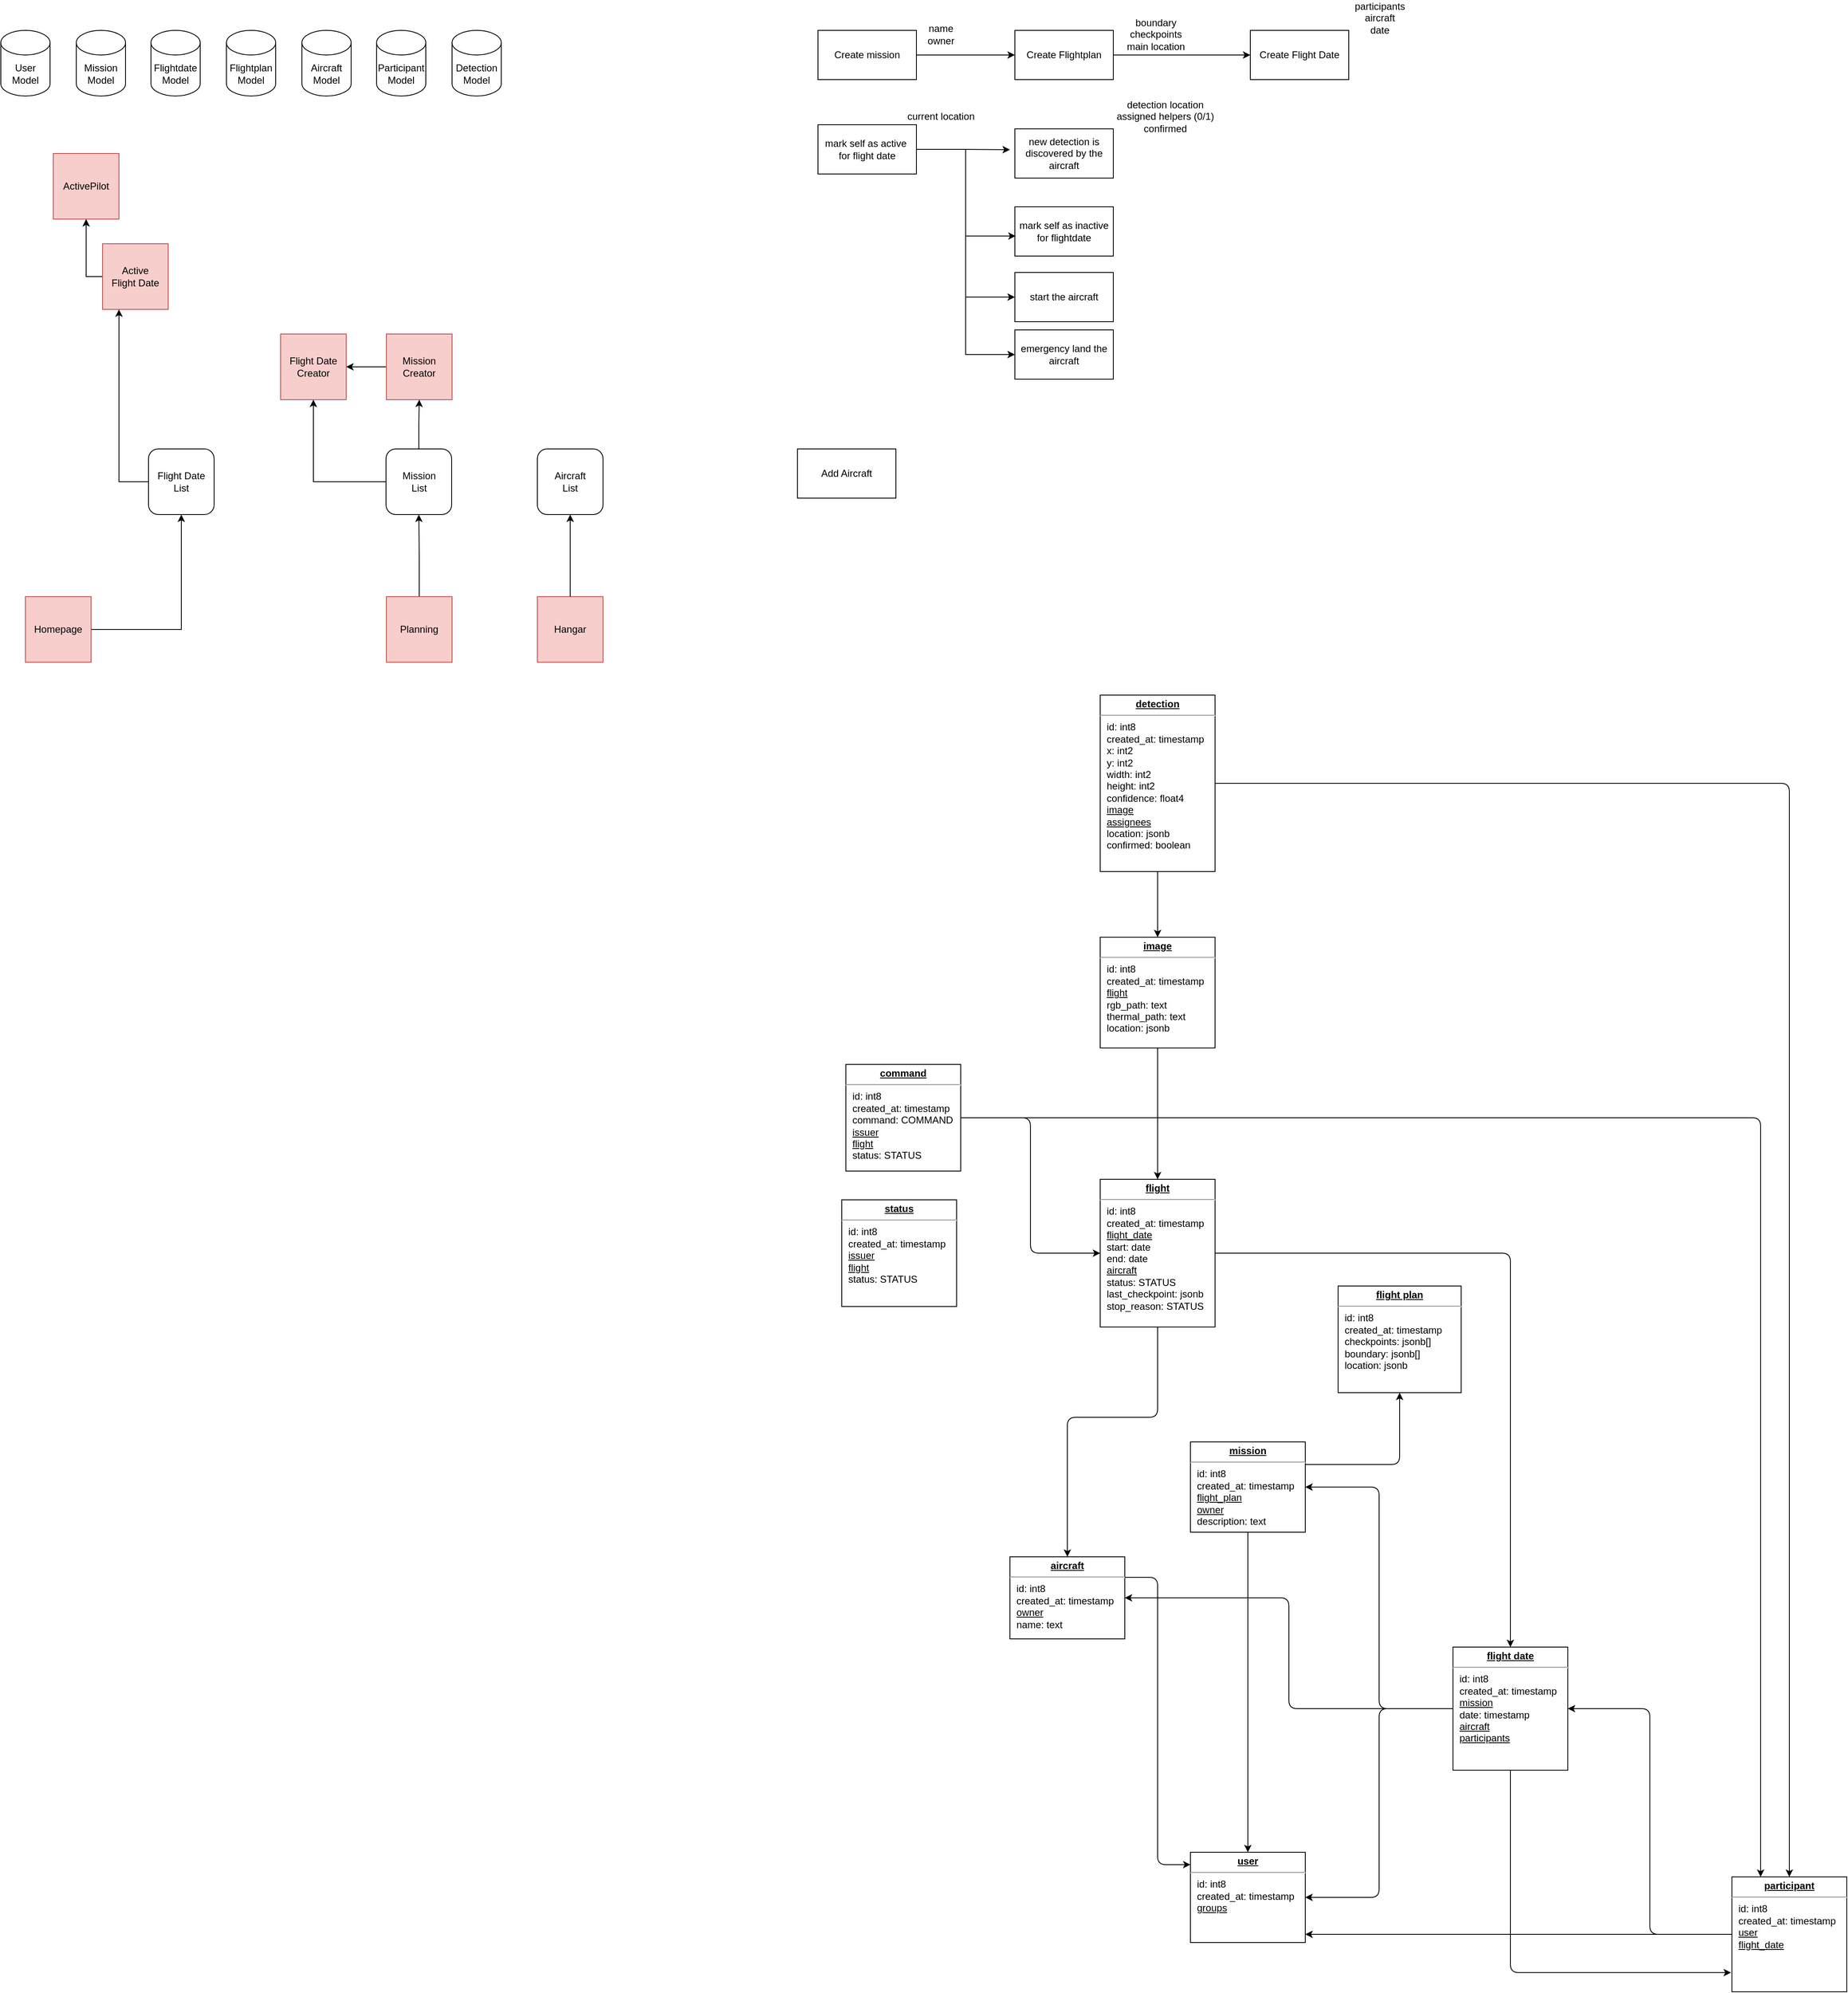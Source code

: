 <mxfile version="22.1.8" type="github">
  <diagram name="Page-1" id="rYbIxNVRNvEQ2pxCFXKR">
    <mxGraphModel dx="3354" dy="1294" grid="1" gridSize="10" guides="1" tooltips="1" connect="1" arrows="1" fold="1" page="1" pageScale="1" pageWidth="850" pageHeight="1100" math="0" shadow="0">
      <root>
        <mxCell id="0" />
        <mxCell id="1" parent="0" />
        <mxCell id="Jt7Qyd84nSc_dPe-WE5D-1" value="&lt;div&gt;User&lt;/div&gt;&lt;div&gt;Model&lt;/div&gt;" style="shape=cylinder3;whiteSpace=wrap;html=1;boundedLbl=1;backgroundOutline=1;size=15;" vertex="1" parent="1">
          <mxGeometry x="110" y="250" width="60" height="80" as="geometry" />
        </mxCell>
        <mxCell id="Jt7Qyd84nSc_dPe-WE5D-2" value="&lt;div&gt;Mission&lt;/div&gt;&lt;div&gt;Model&lt;br&gt;&lt;/div&gt;" style="shape=cylinder3;whiteSpace=wrap;html=1;boundedLbl=1;backgroundOutline=1;size=15;" vertex="1" parent="1">
          <mxGeometry x="202" y="250" width="60" height="80" as="geometry" />
        </mxCell>
        <mxCell id="Jt7Qyd84nSc_dPe-WE5D-3" value="&lt;div&gt;Flightdate&lt;/div&gt;&lt;div&gt;Model&lt;/div&gt;" style="shape=cylinder3;whiteSpace=wrap;html=1;boundedLbl=1;backgroundOutline=1;size=15;" vertex="1" parent="1">
          <mxGeometry x="293" y="250" width="60" height="80" as="geometry" />
        </mxCell>
        <mxCell id="Jt7Qyd84nSc_dPe-WE5D-8" value="&lt;div&gt;Flightplan&lt;/div&gt;&lt;div&gt;Model&lt;br&gt;&lt;/div&gt;" style="shape=cylinder3;whiteSpace=wrap;html=1;boundedLbl=1;backgroundOutline=1;size=15;" vertex="1" parent="1">
          <mxGeometry x="385" y="250" width="60" height="80" as="geometry" />
        </mxCell>
        <mxCell id="Jt7Qyd84nSc_dPe-WE5D-9" value="&lt;div&gt;Aircraft&lt;/div&gt;&lt;div&gt;Model&lt;br&gt;&lt;/div&gt;" style="shape=cylinder3;whiteSpace=wrap;html=1;boundedLbl=1;backgroundOutline=1;size=15;" vertex="1" parent="1">
          <mxGeometry x="477" y="250" width="60" height="80" as="geometry" />
        </mxCell>
        <mxCell id="Jt7Qyd84nSc_dPe-WE5D-10" value="&lt;div&gt;Participant&lt;/div&gt;&lt;div&gt;Model&lt;br&gt;&lt;/div&gt;" style="shape=cylinder3;whiteSpace=wrap;html=1;boundedLbl=1;backgroundOutline=1;size=15;" vertex="1" parent="1">
          <mxGeometry x="568" y="250" width="60" height="80" as="geometry" />
        </mxCell>
        <mxCell id="Jt7Qyd84nSc_dPe-WE5D-11" value="&lt;div&gt;Detection&lt;/div&gt;&lt;div&gt;Model&lt;br&gt;&lt;/div&gt;" style="shape=cylinder3;whiteSpace=wrap;html=1;boundedLbl=1;backgroundOutline=1;size=15;" vertex="1" parent="1">
          <mxGeometry x="660" y="250" width="60" height="80" as="geometry" />
        </mxCell>
        <mxCell id="Jt7Qyd84nSc_dPe-WE5D-14" style="edgeStyle=orthogonalEdgeStyle;rounded=0;orthogonalLoop=1;jettySize=auto;html=1;entryX=0.5;entryY=1;entryDx=0;entryDy=0;" edge="1" parent="1" source="Jt7Qyd84nSc_dPe-WE5D-15" target="Jt7Qyd84nSc_dPe-WE5D-30">
          <mxGeometry relative="1" as="geometry" />
        </mxCell>
        <mxCell id="Jt7Qyd84nSc_dPe-WE5D-15" value="&lt;div&gt;Homepage&lt;/div&gt;" style="whiteSpace=wrap;html=1;aspect=fixed;fillColor=#f8cecc;strokeColor=#b85450;" vertex="1" parent="1">
          <mxGeometry x="140" y="940" width="80" height="80" as="geometry" />
        </mxCell>
        <mxCell id="Jt7Qyd84nSc_dPe-WE5D-17" value="&lt;div&gt;Hangar&lt;/div&gt;" style="whiteSpace=wrap;html=1;aspect=fixed;fillColor=#f8cecc;strokeColor=#b85450;" vertex="1" parent="1">
          <mxGeometry x="764" y="940" width="80" height="80" as="geometry" />
        </mxCell>
        <mxCell id="Jt7Qyd84nSc_dPe-WE5D-25" style="edgeStyle=orthogonalEdgeStyle;rounded=0;orthogonalLoop=1;jettySize=auto;html=1;exitX=0.5;exitY=0;exitDx=0;exitDy=0;entryX=0.5;entryY=1;entryDx=0;entryDy=0;" edge="1" parent="1" source="Jt7Qyd84nSc_dPe-WE5D-27" target="Jt7Qyd84nSc_dPe-WE5D-40">
          <mxGeometry relative="1" as="geometry" />
        </mxCell>
        <mxCell id="Jt7Qyd84nSc_dPe-WE5D-26" style="edgeStyle=orthogonalEdgeStyle;rounded=0;orthogonalLoop=1;jettySize=auto;html=1;exitX=0;exitY=0.5;exitDx=0;exitDy=0;entryX=0.5;entryY=1;entryDx=0;entryDy=0;" edge="1" parent="1" source="Jt7Qyd84nSc_dPe-WE5D-27" target="Jt7Qyd84nSc_dPe-WE5D-41">
          <mxGeometry relative="1" as="geometry" />
        </mxCell>
        <mxCell id="Jt7Qyd84nSc_dPe-WE5D-27" value="&lt;div&gt;Mission&lt;/div&gt;&lt;div&gt;List&lt;br&gt;&lt;/div&gt;" style="whiteSpace=wrap;html=1;aspect=fixed;rounded=1;" vertex="1" parent="1">
          <mxGeometry x="579.5" y="760" width="80" height="80" as="geometry" />
        </mxCell>
        <mxCell id="Jt7Qyd84nSc_dPe-WE5D-29" style="edgeStyle=orthogonalEdgeStyle;rounded=0;orthogonalLoop=1;jettySize=auto;html=1;exitX=0;exitY=0.5;exitDx=0;exitDy=0;entryX=0.25;entryY=1;entryDx=0;entryDy=0;" edge="1" parent="1" source="Jt7Qyd84nSc_dPe-WE5D-30" target="Jt7Qyd84nSc_dPe-WE5D-52">
          <mxGeometry relative="1" as="geometry" />
        </mxCell>
        <mxCell id="Jt7Qyd84nSc_dPe-WE5D-30" value="&lt;div&gt;Flight Date&lt;/div&gt;&lt;div&gt;List&lt;br&gt;&lt;/div&gt;" style="whiteSpace=wrap;html=1;aspect=fixed;rounded=1;" vertex="1" parent="1">
          <mxGeometry x="290" y="760" width="80" height="80" as="geometry" />
        </mxCell>
        <mxCell id="Jt7Qyd84nSc_dPe-WE5D-37" style="edgeStyle=orthogonalEdgeStyle;rounded=0;orthogonalLoop=1;jettySize=auto;html=1;exitX=0.5;exitY=0;exitDx=0;exitDy=0;entryX=0.5;entryY=1;entryDx=0;entryDy=0;" edge="1" parent="1" source="Jt7Qyd84nSc_dPe-WE5D-38" target="Jt7Qyd84nSc_dPe-WE5D-27">
          <mxGeometry relative="1" as="geometry" />
        </mxCell>
        <mxCell id="Jt7Qyd84nSc_dPe-WE5D-38" value="&lt;div&gt;Planning&lt;/div&gt;" style="whiteSpace=wrap;html=1;aspect=fixed;fillColor=#f8cecc;strokeColor=#b85450;" vertex="1" parent="1">
          <mxGeometry x="580" y="940" width="80" height="80" as="geometry" />
        </mxCell>
        <mxCell id="Jt7Qyd84nSc_dPe-WE5D-39" style="edgeStyle=orthogonalEdgeStyle;rounded=0;orthogonalLoop=1;jettySize=auto;html=1;exitX=0;exitY=0.5;exitDx=0;exitDy=0;entryX=1;entryY=0.5;entryDx=0;entryDy=0;" edge="1" parent="1" source="Jt7Qyd84nSc_dPe-WE5D-40" target="Jt7Qyd84nSc_dPe-WE5D-41">
          <mxGeometry relative="1" as="geometry" />
        </mxCell>
        <mxCell id="Jt7Qyd84nSc_dPe-WE5D-40" value="&lt;div&gt;Mission&lt;/div&gt;&lt;div&gt;Creator&lt;br&gt;&lt;/div&gt;" style="whiteSpace=wrap;html=1;aspect=fixed;fillColor=#f8cecc;strokeColor=#b85450;" vertex="1" parent="1">
          <mxGeometry x="580" y="620" width="80" height="80" as="geometry" />
        </mxCell>
        <mxCell id="Jt7Qyd84nSc_dPe-WE5D-41" value="&lt;div&gt;Flight Date&lt;br&gt;&lt;/div&gt;&lt;div&gt;Creator&lt;br&gt;&lt;/div&gt;" style="whiteSpace=wrap;html=1;aspect=fixed;fillColor=#f8cecc;strokeColor=#b85450;" vertex="1" parent="1">
          <mxGeometry x="451" y="620" width="80" height="80" as="geometry" />
        </mxCell>
        <mxCell id="Jt7Qyd84nSc_dPe-WE5D-46" value="ActivePilot" style="whiteSpace=wrap;html=1;aspect=fixed;fillColor=#f8cecc;strokeColor=#b85450;" vertex="1" parent="1">
          <mxGeometry x="174" y="400" width="80" height="80" as="geometry" />
        </mxCell>
        <mxCell id="Jt7Qyd84nSc_dPe-WE5D-51" style="edgeStyle=orthogonalEdgeStyle;rounded=0;orthogonalLoop=1;jettySize=auto;html=1;exitX=0;exitY=0.5;exitDx=0;exitDy=0;entryX=0.5;entryY=1;entryDx=0;entryDy=0;" edge="1" parent="1" source="Jt7Qyd84nSc_dPe-WE5D-52" target="Jt7Qyd84nSc_dPe-WE5D-46">
          <mxGeometry relative="1" as="geometry" />
        </mxCell>
        <mxCell id="Jt7Qyd84nSc_dPe-WE5D-52" value="&lt;div&gt;Active&lt;/div&gt;&lt;div&gt;Flight Date&lt;br&gt;&lt;/div&gt;" style="whiteSpace=wrap;html=1;aspect=fixed;fillColor=#f8cecc;strokeColor=#b85450;" vertex="1" parent="1">
          <mxGeometry x="234" y="510" width="80" height="80" as="geometry" />
        </mxCell>
        <mxCell id="Jt7Qyd84nSc_dPe-WE5D-53" value="" style="edgeStyle=orthogonalEdgeStyle;rounded=0;orthogonalLoop=1;jettySize=auto;html=1;exitX=0.5;exitY=0;exitDx=0;exitDy=0;entryX=0.5;entryY=1;entryDx=0;entryDy=0;" edge="1" parent="1" source="Jt7Qyd84nSc_dPe-WE5D-17" target="Jt7Qyd84nSc_dPe-WE5D-54">
          <mxGeometry relative="1" as="geometry">
            <mxPoint x="804" y="920" as="sourcePoint" />
            <mxPoint x="804" y="700" as="targetPoint" />
          </mxGeometry>
        </mxCell>
        <mxCell id="Jt7Qyd84nSc_dPe-WE5D-54" value="&lt;div&gt;Aircraft&lt;br&gt;&lt;/div&gt;&lt;div&gt;List&lt;br&gt;&lt;/div&gt;" style="whiteSpace=wrap;html=1;aspect=fixed;rounded=1;" vertex="1" parent="1">
          <mxGeometry x="764" y="760" width="80" height="80" as="geometry" />
        </mxCell>
        <mxCell id="Jt7Qyd84nSc_dPe-WE5D-55" style="edgeStyle=orthogonalEdgeStyle;rounded=0;orthogonalLoop=1;jettySize=auto;html=1;exitX=1;exitY=0.5;exitDx=0;exitDy=0;" edge="1" parent="1" source="Jt7Qyd84nSc_dPe-WE5D-56" target="Jt7Qyd84nSc_dPe-WE5D-58">
          <mxGeometry relative="1" as="geometry">
            <mxPoint x="1406" y="280" as="targetPoint" />
          </mxGeometry>
        </mxCell>
        <mxCell id="Jt7Qyd84nSc_dPe-WE5D-56" value="&lt;div&gt;Create mission&lt;/div&gt;" style="rounded=0;whiteSpace=wrap;html=1;" vertex="1" parent="1">
          <mxGeometry x="1106" y="250" width="120" height="60" as="geometry" />
        </mxCell>
        <mxCell id="Jt7Qyd84nSc_dPe-WE5D-57" style="edgeStyle=orthogonalEdgeStyle;rounded=0;orthogonalLoop=1;jettySize=auto;html=1;entryX=0;entryY=0.5;entryDx=0;entryDy=0;" edge="1" parent="1" source="Jt7Qyd84nSc_dPe-WE5D-58" target="Jt7Qyd84nSc_dPe-WE5D-61">
          <mxGeometry relative="1" as="geometry" />
        </mxCell>
        <mxCell id="Jt7Qyd84nSc_dPe-WE5D-58" value="Create Flightplan" style="rounded=0;whiteSpace=wrap;html=1;" vertex="1" parent="1">
          <mxGeometry x="1346" y="250" width="120" height="60" as="geometry" />
        </mxCell>
        <mxCell id="Jt7Qyd84nSc_dPe-WE5D-59" value="&lt;div&gt;name&lt;/div&gt;&lt;div&gt;owner&lt;br&gt;&lt;/div&gt;" style="text;html=1;strokeColor=none;fillColor=none;align=center;verticalAlign=middle;whiteSpace=wrap;rounded=0;" vertex="1" parent="1">
          <mxGeometry x="1226" y="240" width="60" height="30" as="geometry" />
        </mxCell>
        <mxCell id="Jt7Qyd84nSc_dPe-WE5D-60" value="&lt;div&gt;boundary&lt;/div&gt;&lt;div&gt;checkpoints&lt;/div&gt;&lt;div&gt;main location&lt;br&gt;&lt;/div&gt;" style="text;html=1;strokeColor=none;fillColor=none;align=center;verticalAlign=middle;whiteSpace=wrap;rounded=0;" vertex="1" parent="1">
          <mxGeometry x="1463" y="240" width="110" height="30" as="geometry" />
        </mxCell>
        <mxCell id="Jt7Qyd84nSc_dPe-WE5D-61" value="Create Flight Date" style="rounded=0;whiteSpace=wrap;html=1;" vertex="1" parent="1">
          <mxGeometry x="1633" y="250" width="120" height="60" as="geometry" />
        </mxCell>
        <mxCell id="Jt7Qyd84nSc_dPe-WE5D-62" value="&lt;div&gt;participants&lt;/div&gt;&lt;div&gt;aircraft&lt;/div&gt;&lt;div&gt;date&lt;/div&gt;" style="text;html=1;strokeColor=none;fillColor=none;align=center;verticalAlign=middle;whiteSpace=wrap;rounded=0;" vertex="1" parent="1">
          <mxGeometry x="1736" y="220" width="110" height="30" as="geometry" />
        </mxCell>
        <mxCell id="Jt7Qyd84nSc_dPe-WE5D-100" style="edgeStyle=orthogonalEdgeStyle;rounded=0;orthogonalLoop=1;jettySize=auto;html=1;exitX=1;exitY=0.5;exitDx=0;exitDy=0;" edge="1" parent="1" source="Jt7Qyd84nSc_dPe-WE5D-64">
          <mxGeometry relative="1" as="geometry">
            <mxPoint x="1340" y="395.4" as="targetPoint" />
          </mxGeometry>
        </mxCell>
        <mxCell id="Jt7Qyd84nSc_dPe-WE5D-101" style="edgeStyle=orthogonalEdgeStyle;rounded=0;orthogonalLoop=1;jettySize=auto;html=1;exitX=1;exitY=0.5;exitDx=0;exitDy=0;entryX=0;entryY=0.5;entryDx=0;entryDy=0;" edge="1" parent="1" source="Jt7Qyd84nSc_dPe-WE5D-64" target="Jt7Qyd84nSc_dPe-WE5D-91">
          <mxGeometry relative="1" as="geometry" />
        </mxCell>
        <mxCell id="Jt7Qyd84nSc_dPe-WE5D-102" style="edgeStyle=orthogonalEdgeStyle;rounded=0;orthogonalLoop=1;jettySize=auto;html=1;exitX=1;exitY=0.5;exitDx=0;exitDy=0;entryX=0;entryY=0.5;entryDx=0;entryDy=0;" edge="1" parent="1" source="Jt7Qyd84nSc_dPe-WE5D-64" target="Jt7Qyd84nSc_dPe-WE5D-95">
          <mxGeometry relative="1" as="geometry" />
        </mxCell>
        <mxCell id="Jt7Qyd84nSc_dPe-WE5D-64" value="&lt;div&gt;mark self as active&amp;nbsp; for flight date&lt;br&gt;&lt;/div&gt;" style="rounded=0;whiteSpace=wrap;html=1;" vertex="1" parent="1">
          <mxGeometry x="1106" y="365" width="120" height="60" as="geometry" />
        </mxCell>
        <mxCell id="Jt7Qyd84nSc_dPe-WE5D-65" value="current location" style="text;html=1;strokeColor=none;fillColor=none;align=center;verticalAlign=middle;whiteSpace=wrap;rounded=0;" vertex="1" parent="1">
          <mxGeometry x="1201" y="340" width="110" height="30" as="geometry" />
        </mxCell>
        <mxCell id="Jt7Qyd84nSc_dPe-WE5D-71" value="new detection is discovered by the aircraft" style="rounded=0;whiteSpace=wrap;html=1;" vertex="1" parent="1">
          <mxGeometry x="1346" y="370" width="120" height="60" as="geometry" />
        </mxCell>
        <mxCell id="Jt7Qyd84nSc_dPe-WE5D-73" value="&lt;div&gt;mark self as inactive for flightdate&lt;br&gt;&lt;/div&gt;" style="rounded=0;whiteSpace=wrap;html=1;" vertex="1" parent="1">
          <mxGeometry x="1346" y="465" width="120" height="60" as="geometry" />
        </mxCell>
        <mxCell id="Jt7Qyd84nSc_dPe-WE5D-76" value="&lt;div&gt;detection location&lt;/div&gt;&lt;div&gt;assigned helpers (0/1)&lt;/div&gt;&lt;div&gt;confirmed&lt;br&gt;&lt;/div&gt;" style="text;html=1;strokeColor=none;fillColor=none;align=center;verticalAlign=middle;whiteSpace=wrap;rounded=0;" vertex="1" parent="1">
          <mxGeometry x="1450" y="340" width="159" height="30" as="geometry" />
        </mxCell>
        <mxCell id="Jt7Qyd84nSc_dPe-WE5D-82" style="edgeStyle=orthogonalEdgeStyle;rounded=0;orthogonalLoop=1;jettySize=auto;html=1;entryX=0.008;entryY=0.593;entryDx=0;entryDy=0;entryPerimeter=0;" edge="1" parent="1" source="Jt7Qyd84nSc_dPe-WE5D-64" target="Jt7Qyd84nSc_dPe-WE5D-73">
          <mxGeometry relative="1" as="geometry" />
        </mxCell>
        <mxCell id="Jt7Qyd84nSc_dPe-WE5D-91" value="start the aircraft" style="rounded=0;whiteSpace=wrap;html=1;" vertex="1" parent="1">
          <mxGeometry x="1346" y="545" width="120" height="60" as="geometry" />
        </mxCell>
        <mxCell id="Jt7Qyd84nSc_dPe-WE5D-95" value="emergency land the aircraft" style="rounded=0;whiteSpace=wrap;html=1;" vertex="1" parent="1">
          <mxGeometry x="1346" y="615" width="120" height="60" as="geometry" />
        </mxCell>
        <mxCell id="Jt7Qyd84nSc_dPe-WE5D-103" style="edgeStyle=orthogonalEdgeStyle;shape=connector;rounded=1;orthogonalLoop=1;jettySize=auto;html=1;exitX=1;exitY=0.25;exitDx=0;exitDy=0;entryX=0;entryY=0.137;entryDx=0;entryDy=0;labelBackgroundColor=default;strokeColor=default;align=center;verticalAlign=middle;fontFamily=Helvetica;fontSize=11;fontColor=default;endArrow=classic;entryPerimeter=0;" edge="1" parent="1" source="Jt7Qyd84nSc_dPe-WE5D-104" target="Jt7Qyd84nSc_dPe-WE5D-117">
          <mxGeometry relative="1" as="geometry" />
        </mxCell>
        <mxCell id="Jt7Qyd84nSc_dPe-WE5D-104" value="&lt;p style=&quot;margin: 0px ; margin-top: 4px ; text-align: center ; text-decoration: underline&quot;&gt;&lt;b&gt;aircraft&lt;/b&gt;&lt;/p&gt;&lt;hr&gt;&lt;p style=&quot;margin: 0px ; margin-left: 8px&quot;&gt;id: int8&lt;/p&gt;&lt;p style=&quot;margin: 0px ; margin-left: 8px&quot;&gt;created_at: timestamp&lt;br&gt;&lt;/p&gt;&lt;p style=&quot;margin: 0px ; margin-left: 8px&quot;&gt;&lt;u&gt;owner&lt;/u&gt;&lt;/p&gt;&lt;p style=&quot;margin: 0px ; margin-left: 8px&quot;&gt;name: text&lt;/p&gt;&lt;p style=&quot;margin: 0px ; margin-left: 8px&quot;&gt;&lt;br&gt;&lt;/p&gt;&lt;p style=&quot;margin: 0px ; margin-left: 8px&quot;&gt;&lt;br&gt;&lt;/p&gt;" style="verticalAlign=top;align=left;overflow=fill;fontSize=12;fontFamily=Helvetica;html=1;rounded=0;shadow=0;comic=0;labelBackgroundColor=none;strokeWidth=1" vertex="1" parent="1">
          <mxGeometry x="1340" y="2110" width="140" height="100" as="geometry" />
        </mxCell>
        <mxCell id="Jt7Qyd84nSc_dPe-WE5D-105" style="edgeStyle=orthogonalEdgeStyle;rounded=1;orthogonalLoop=1;jettySize=auto;html=1;entryDx=0;entryDy=0;" edge="1" parent="1" source="Jt7Qyd84nSc_dPe-WE5D-107" target="Jt7Qyd84nSc_dPe-WE5D-109">
          <mxGeometry relative="1" as="geometry">
            <Array as="points">
              <mxPoint x="1520" y="1275" />
              <mxPoint x="1520" y="1355" />
            </Array>
          </mxGeometry>
        </mxCell>
        <mxCell id="Jt7Qyd84nSc_dPe-WE5D-106" style="edgeStyle=orthogonalEdgeStyle;shape=connector;rounded=1;orthogonalLoop=1;jettySize=auto;html=1;entryX=0.5;entryY=0;entryDx=0;entryDy=0;labelBackgroundColor=default;strokeColor=default;align=center;verticalAlign=middle;fontFamily=Helvetica;fontSize=11;fontColor=default;endArrow=classic;" edge="1" parent="1" source="Jt7Qyd84nSc_dPe-WE5D-107" target="Jt7Qyd84nSc_dPe-WE5D-131">
          <mxGeometry relative="1" as="geometry" />
        </mxCell>
        <mxCell id="Jt7Qyd84nSc_dPe-WE5D-107" value="&lt;p style=&quot;margin: 0px ; margin-top: 4px ; text-align: center ; text-decoration: underline&quot;&gt;&lt;b&gt;detection&lt;/b&gt;&lt;/p&gt;&lt;hr&gt;&lt;p style=&quot;border-color: var(--border-color); margin: 0px 0px 0px 8px;&quot;&gt;id: int8&lt;/p&gt;&lt;p style=&quot;border-color: var(--border-color); margin: 0px 0px 0px 8px;&quot;&gt;created_at: timestamp&lt;/p&gt;&lt;p style=&quot;border-color: var(--border-color); margin: 0px 0px 0px 8px;&quot;&gt;x: int2&lt;/p&gt;&lt;p style=&quot;border-color: var(--border-color); margin: 0px 0px 0px 8px;&quot;&gt;y: int2&lt;/p&gt;&lt;p style=&quot;border-color: var(--border-color); margin: 0px 0px 0px 8px;&quot;&gt;width: int2&lt;/p&gt;&lt;p style=&quot;border-color: var(--border-color); margin: 0px 0px 0px 8px;&quot;&gt;height: int2&lt;/p&gt;&lt;p style=&quot;border-color: var(--border-color); margin: 0px 0px 0px 8px;&quot;&gt;confidence: float4&lt;/p&gt;&lt;p style=&quot;border-color: var(--border-color); margin: 0px 0px 0px 8px;&quot;&gt;&lt;u&gt;image&lt;/u&gt;&lt;/p&gt;&lt;p style=&quot;border-color: var(--border-color); margin: 0px 0px 0px 8px;&quot;&gt;&lt;u&gt;assignees&lt;/u&gt;&lt;/p&gt;&lt;p style=&quot;border-color: var(--border-color); margin: 0px 0px 0px 8px;&quot;&gt;location: jsonb&lt;/p&gt;&lt;p style=&quot;border-color: var(--border-color); margin: 0px 0px 0px 8px;&quot;&gt;confirmed: boolean&lt;/p&gt;&lt;p style=&quot;border-color: var(--border-color); margin: 0px 0px 0px 8px;&quot;&gt;&lt;br&gt;&lt;/p&gt;" style="verticalAlign=top;align=left;overflow=fill;fontSize=12;fontFamily=Helvetica;html=1;rounded=0;shadow=0;comic=0;labelBackgroundColor=none;strokeWidth=1" vertex="1" parent="1">
          <mxGeometry x="1450" y="1060" width="140" height="215" as="geometry" />
        </mxCell>
        <mxCell id="Jt7Qyd84nSc_dPe-WE5D-108" style="edgeStyle=orthogonalEdgeStyle;rounded=1;orthogonalLoop=1;jettySize=auto;html=1;" edge="1" parent="1" source="Jt7Qyd84nSc_dPe-WE5D-109" target="Jt7Qyd84nSc_dPe-WE5D-112">
          <mxGeometry relative="1" as="geometry">
            <Array as="points">
              <mxPoint x="1520" y="1570" />
              <mxPoint x="1520" y="1650" />
            </Array>
          </mxGeometry>
        </mxCell>
        <mxCell id="Jt7Qyd84nSc_dPe-WE5D-109" value="&lt;p style=&quot;margin: 0px ; margin-top: 4px ; text-align: center ; text-decoration: underline&quot;&gt;&lt;b&gt;image&lt;/b&gt;&lt;/p&gt;&lt;hr&gt;&lt;p style=&quot;border-color: var(--border-color); margin: 0px 0px 0px 8px;&quot;&gt;id: int8&lt;/p&gt;&lt;p style=&quot;border-color: var(--border-color); margin: 0px 0px 0px 8px;&quot;&gt;created_at: timestamp&lt;/p&gt;&lt;p style=&quot;border-color: var(--border-color); margin: 0px 0px 0px 8px;&quot;&gt;&lt;u&gt;flight&lt;/u&gt;&lt;/p&gt;&lt;p style=&quot;border-color: var(--border-color); margin: 0px 0px 0px 8px;&quot;&gt;rgb_path: text&lt;/p&gt;&lt;p style=&quot;border-color: var(--border-color); margin: 0px 0px 0px 8px;&quot;&gt;thermal_path: text&lt;/p&gt;&lt;p style=&quot;border-color: var(--border-color); margin: 0px 0px 0px 8px;&quot;&gt;location: jsonb&lt;/p&gt;&lt;p style=&quot;border-color: var(--border-color); margin: 0px 0px 0px 8px;&quot;&gt;&lt;br&gt;&lt;/p&gt;&lt;p style=&quot;border-color: var(--border-color); margin: 0px 0px 0px 8px;&quot;&gt;&lt;br&gt;&lt;/p&gt;&lt;p style=&quot;border-color: var(--border-color); margin: 0px 0px 0px 8px;&quot;&gt;&lt;br&gt;&lt;/p&gt;" style="verticalAlign=top;align=left;overflow=fill;fontSize=12;fontFamily=Helvetica;html=1;rounded=0;shadow=0;comic=0;labelBackgroundColor=none;strokeWidth=1" vertex="1" parent="1">
          <mxGeometry x="1450" y="1355" width="140" height="135" as="geometry" />
        </mxCell>
        <mxCell id="Jt7Qyd84nSc_dPe-WE5D-110" style="edgeStyle=orthogonalEdgeStyle;rounded=1;orthogonalLoop=1;jettySize=auto;html=1;entryDx=0;entryDy=0;entryPerimeter=0;" edge="1" parent="1" source="Jt7Qyd84nSc_dPe-WE5D-112" target="Jt7Qyd84nSc_dPe-WE5D-104">
          <mxGeometry relative="1" as="geometry">
            <mxPoint x="1790" y="1550" as="targetPoint" />
            <Array as="points">
              <mxPoint x="1520" y="1865" />
              <mxPoint x="1520" y="1940" />
              <mxPoint x="1410" y="1940" />
              <mxPoint x="1410" y="1945" />
            </Array>
          </mxGeometry>
        </mxCell>
        <mxCell id="Jt7Qyd84nSc_dPe-WE5D-111" style="edgeStyle=orthogonalEdgeStyle;shape=connector;rounded=1;orthogonalLoop=1;jettySize=auto;html=1;entryX=0.5;entryY=0;entryDx=0;entryDy=0;labelBackgroundColor=default;strokeColor=default;align=center;verticalAlign=middle;fontFamily=Helvetica;fontSize=11;fontColor=default;endArrow=classic;" edge="1" parent="1" source="Jt7Qyd84nSc_dPe-WE5D-112" target="Jt7Qyd84nSc_dPe-WE5D-128">
          <mxGeometry relative="1" as="geometry" />
        </mxCell>
        <mxCell id="Jt7Qyd84nSc_dPe-WE5D-112" value="&lt;p style=&quot;margin: 0px ; margin-top: 4px ; text-align: center ; text-decoration: underline&quot;&gt;&lt;b&gt;flight&lt;/b&gt;&lt;/p&gt;&lt;hr&gt;&lt;p style=&quot;border-color: var(--border-color); margin: 0px 0px 0px 8px;&quot;&gt;id: int8&lt;/p&gt;&lt;p style=&quot;border-color: var(--border-color); margin: 0px 0px 0px 8px;&quot;&gt;created_at: timestamp&lt;/p&gt;&lt;p style=&quot;border-color: var(--border-color); margin: 0px 0px 0px 8px;&quot;&gt;&lt;span style=&quot;background-color: initial;&quot;&gt;&lt;u&gt;flight_date&lt;/u&gt;&lt;/span&gt;&lt;/p&gt;&lt;p style=&quot;border-color: var(--border-color); margin: 0px 0px 0px 8px;&quot;&gt;&lt;span style=&quot;background-color: initial;&quot;&gt;start: date&lt;/span&gt;&lt;br&gt;&lt;/p&gt;&lt;p style=&quot;border-color: var(--border-color); margin: 0px 0px 0px 8px;&quot;&gt;end: date&lt;/p&gt;&lt;p style=&quot;border-color: var(--border-color); margin: 0px 0px 0px 8px;&quot;&gt;&lt;u&gt;aircraft&lt;/u&gt;&lt;/p&gt;&lt;p style=&quot;border-color: var(--border-color); margin: 0px 0px 0px 8px;&quot;&gt;status: STATUS&lt;/p&gt;&lt;p style=&quot;border-color: var(--border-color); margin: 0px 0px 0px 8px;&quot;&gt;last_checkpoint: jsonb&lt;/p&gt;&lt;p style=&quot;border-color: var(--border-color); margin: 0px 0px 0px 8px;&quot;&gt;stop_reason: STATUS&lt;/p&gt;&lt;p style=&quot;border-color: var(--border-color); margin: 0px 0px 0px 8px;&quot;&gt;&lt;br&gt;&lt;/p&gt;" style="verticalAlign=top;align=left;overflow=fill;fontSize=12;fontFamily=Helvetica;html=1;rounded=0;shadow=0;comic=0;labelBackgroundColor=none;strokeWidth=1" vertex="1" parent="1">
          <mxGeometry x="1450" y="1650" width="140" height="180" as="geometry" />
        </mxCell>
        <mxCell id="Jt7Qyd84nSc_dPe-WE5D-113" value="&lt;p style=&quot;margin: 0px ; margin-top: 4px ; text-align: center ; text-decoration: underline&quot;&gt;&lt;b&gt;flight plan&lt;/b&gt;&lt;/p&gt;&lt;hr&gt;&lt;p style=&quot;border-color: var(--border-color); margin: 0px 0px 0px 8px;&quot;&gt;id: int8&lt;/p&gt;&lt;p style=&quot;border-color: var(--border-color); margin: 0px 0px 0px 8px;&quot;&gt;created_at: timestamp&lt;/p&gt;&lt;p style=&quot;border-color: var(--border-color); margin: 0px 0px 0px 8px;&quot;&gt;checkpoints: jsonb[]&lt;/p&gt;&lt;p style=&quot;border-color: var(--border-color); margin: 0px 0px 0px 8px;&quot;&gt;boundary: jsonb[]&lt;/p&gt;&lt;p style=&quot;border-color: var(--border-color); margin: 0px 0px 0px 8px;&quot;&gt;location: jsonb&lt;/p&gt;&lt;p style=&quot;border-color: var(--border-color); margin: 0px 0px 0px 8px;&quot;&gt;&lt;br&gt;&lt;/p&gt;" style="verticalAlign=top;align=left;overflow=fill;fontSize=12;fontFamily=Helvetica;html=1;rounded=0;shadow=0;comic=0;labelBackgroundColor=none;strokeWidth=1" vertex="1" parent="1">
          <mxGeometry x="1740" y="1780" width="150" height="130" as="geometry" />
        </mxCell>
        <mxCell id="Jt7Qyd84nSc_dPe-WE5D-114" style="edgeStyle=orthogonalEdgeStyle;shape=connector;rounded=1;orthogonalLoop=1;jettySize=auto;html=1;entryDx=0;entryDy=0;labelBackgroundColor=default;strokeColor=default;align=center;verticalAlign=middle;fontFamily=Helvetica;fontSize=11;fontColor=default;endArrow=classic;" edge="1" parent="1" source="Jt7Qyd84nSc_dPe-WE5D-116" target="Jt7Qyd84nSc_dPe-WE5D-117">
          <mxGeometry relative="1" as="geometry">
            <Array as="points" />
          </mxGeometry>
        </mxCell>
        <mxCell id="Jt7Qyd84nSc_dPe-WE5D-115" style="edgeStyle=orthogonalEdgeStyle;shape=connector;rounded=1;orthogonalLoop=1;jettySize=auto;html=1;exitX=1;exitY=0.25;exitDx=0;exitDy=0;entryX=0.5;entryY=1;entryDx=0;entryDy=0;labelBackgroundColor=default;strokeColor=default;align=center;verticalAlign=middle;fontFamily=Helvetica;fontSize=11;fontColor=default;endArrow=classic;" edge="1" parent="1" source="Jt7Qyd84nSc_dPe-WE5D-116" target="Jt7Qyd84nSc_dPe-WE5D-113">
          <mxGeometry relative="1" as="geometry" />
        </mxCell>
        <mxCell id="Jt7Qyd84nSc_dPe-WE5D-116" value="&lt;p style=&quot;margin: 0px ; margin-top: 4px ; text-align: center ; text-decoration: underline&quot;&gt;&lt;b&gt;mission&lt;/b&gt;&lt;/p&gt;&lt;hr&gt;&lt;p style=&quot;border-color: var(--border-color); margin: 0px 0px 0px 8px;&quot;&gt;id: int8&lt;/p&gt;&lt;p style=&quot;border-color: var(--border-color); margin: 0px 0px 0px 8px;&quot;&gt;created_at: timestamp&lt;/p&gt;&lt;p style=&quot;border-color: var(--border-color); margin: 0px 0px 0px 8px;&quot;&gt;&lt;u&gt;flight_plan&lt;/u&gt;&lt;/p&gt;&lt;p style=&quot;border-color: var(--border-color); margin: 0px 0px 0px 8px;&quot;&gt;&lt;u&gt;owner&lt;/u&gt;&lt;/p&gt;&lt;p style=&quot;border-color: var(--border-color); margin: 0px 0px 0px 8px;&quot;&gt;description: text&lt;/p&gt;&lt;p style=&quot;border-color: var(--border-color); margin: 0px 0px 0px 8px;&quot;&gt;&lt;br&gt;&lt;/p&gt;&lt;p style=&quot;border-color: var(--border-color); margin: 0px 0px 0px 8px;&quot;&gt;&lt;br&gt;&lt;/p&gt;" style="verticalAlign=top;align=left;overflow=fill;fontSize=12;fontFamily=Helvetica;html=1;rounded=0;shadow=0;comic=0;labelBackgroundColor=none;strokeWidth=1" vertex="1" parent="1">
          <mxGeometry x="1560" y="1970" width="140" height="110" as="geometry" />
        </mxCell>
        <mxCell id="Jt7Qyd84nSc_dPe-WE5D-117" value="&lt;p style=&quot;margin: 0px ; margin-top: 4px ; text-align: center ; text-decoration: underline&quot;&gt;&lt;b&gt;user&lt;/b&gt;&lt;/p&gt;&lt;hr&gt;&lt;p style=&quot;margin: 0px ; margin-left: 8px&quot;&gt;id: int8&lt;/p&gt;&lt;p style=&quot;margin: 0px ; margin-left: 8px&quot;&gt;created_at: timestamp&lt;br&gt;&lt;/p&gt;&lt;p style=&quot;margin: 0px ; margin-left: 8px&quot;&gt;&lt;u&gt;groups&lt;/u&gt;&lt;/p&gt;" style="verticalAlign=top;align=left;overflow=fill;fontSize=12;fontFamily=Helvetica;html=1;rounded=0;shadow=0;comic=0;labelBackgroundColor=none;strokeWidth=1" vertex="1" parent="1">
          <mxGeometry x="1560" y="2470" width="140" height="110" as="geometry" />
        </mxCell>
        <mxCell id="Jt7Qyd84nSc_dPe-WE5D-124" style="edgeStyle=orthogonalEdgeStyle;shape=connector;rounded=1;orthogonalLoop=1;jettySize=auto;html=1;entryX=1;entryY=0.5;entryDx=0;entryDy=0;labelBackgroundColor=default;strokeColor=default;align=center;verticalAlign=middle;fontFamily=Helvetica;fontSize=11;fontColor=default;endArrow=classic;" edge="1" parent="1" source="Jt7Qyd84nSc_dPe-WE5D-128" target="Jt7Qyd84nSc_dPe-WE5D-117">
          <mxGeometry relative="1" as="geometry" />
        </mxCell>
        <mxCell id="Jt7Qyd84nSc_dPe-WE5D-125" style="edgeStyle=orthogonalEdgeStyle;shape=connector;rounded=1;orthogonalLoop=1;jettySize=auto;html=1;entryX=1;entryY=0.5;entryDx=0;entryDy=0;labelBackgroundColor=default;strokeColor=default;align=center;verticalAlign=middle;fontFamily=Helvetica;fontSize=11;fontColor=default;endArrow=classic;" edge="1" parent="1" source="Jt7Qyd84nSc_dPe-WE5D-128" target="Jt7Qyd84nSc_dPe-WE5D-116">
          <mxGeometry relative="1" as="geometry" />
        </mxCell>
        <mxCell id="Jt7Qyd84nSc_dPe-WE5D-126" style="edgeStyle=orthogonalEdgeStyle;shape=connector;rounded=1;orthogonalLoop=1;jettySize=auto;html=1;entryX=1;entryY=0.5;entryDx=0;entryDy=0;labelBackgroundColor=default;strokeColor=default;align=center;verticalAlign=middle;fontFamily=Helvetica;fontSize=11;fontColor=default;endArrow=classic;" edge="1" parent="1" source="Jt7Qyd84nSc_dPe-WE5D-128" target="Jt7Qyd84nSc_dPe-WE5D-104">
          <mxGeometry relative="1" as="geometry" />
        </mxCell>
        <mxCell id="Jt7Qyd84nSc_dPe-WE5D-127" style="edgeStyle=orthogonalEdgeStyle;shape=connector;rounded=1;orthogonalLoop=1;jettySize=auto;html=1;labelBackgroundColor=default;strokeColor=default;align=center;verticalAlign=middle;fontFamily=Helvetica;fontSize=11;fontColor=default;endArrow=classic;entryX=-0.008;entryY=0.833;entryDx=0;entryDy=0;entryPerimeter=0;" edge="1" parent="1" source="Jt7Qyd84nSc_dPe-WE5D-128" target="Jt7Qyd84nSc_dPe-WE5D-131">
          <mxGeometry relative="1" as="geometry">
            <mxPoint x="2120" y="2620" as="targetPoint" />
            <Array as="points">
              <mxPoint x="1950" y="2617" />
            </Array>
          </mxGeometry>
        </mxCell>
        <mxCell id="Jt7Qyd84nSc_dPe-WE5D-128" value="&lt;p style=&quot;margin: 0px ; margin-top: 4px ; text-align: center ; text-decoration: underline&quot;&gt;&lt;b&gt;flight date&lt;/b&gt;&lt;/p&gt;&lt;hr&gt;&lt;p style=&quot;border-color: var(--border-color); margin: 0px 0px 0px 8px;&quot;&gt;id: int8&lt;/p&gt;&lt;p style=&quot;border-color: var(--border-color); margin: 0px 0px 0px 8px;&quot;&gt;created_at: timestamp&lt;/p&gt;&lt;p style=&quot;border-color: var(--border-color); margin: 0px 0px 0px 8px;&quot;&gt;&lt;u style=&quot;background-color: initial;&quot;&gt;mission&lt;/u&gt;&lt;br&gt;&lt;/p&gt;&lt;p style=&quot;border-color: var(--border-color); margin: 0px 0px 0px 8px;&quot;&gt;&lt;span style=&quot;background-color: initial;&quot;&gt;date: timestamp&lt;/span&gt;&lt;/p&gt;&lt;p style=&quot;border-color: var(--border-color); margin: 0px 0px 0px 8px;&quot;&gt;&lt;span style=&quot;background-color: initial;&quot;&gt;&lt;u&gt;aircraft&lt;/u&gt;&lt;/span&gt;&lt;/p&gt;&lt;p style=&quot;border-color: var(--border-color); margin: 0px 0px 0px 8px;&quot;&gt;&lt;u&gt;participants&lt;/u&gt;&lt;br&gt;&lt;/p&gt;" style="verticalAlign=top;align=left;overflow=fill;fontSize=12;fontFamily=Helvetica;html=1;rounded=0;shadow=0;comic=0;labelBackgroundColor=none;strokeWidth=1" vertex="1" parent="1">
          <mxGeometry x="1880" y="2220" width="140" height="150" as="geometry" />
        </mxCell>
        <mxCell id="Jt7Qyd84nSc_dPe-WE5D-129" style="edgeStyle=orthogonalEdgeStyle;shape=connector;rounded=1;orthogonalLoop=1;jettySize=auto;html=1;labelBackgroundColor=default;strokeColor=default;align=center;verticalAlign=middle;fontFamily=Helvetica;fontSize=11;fontColor=default;endArrow=classic;" edge="1" parent="1" source="Jt7Qyd84nSc_dPe-WE5D-131">
          <mxGeometry relative="1" as="geometry">
            <mxPoint x="1700" y="2570" as="targetPoint" />
          </mxGeometry>
        </mxCell>
        <mxCell id="Jt7Qyd84nSc_dPe-WE5D-130" style="edgeStyle=orthogonalEdgeStyle;shape=connector;rounded=1;orthogonalLoop=1;jettySize=auto;html=1;entryX=1;entryY=0.5;entryDx=0;entryDy=0;labelBackgroundColor=default;strokeColor=default;align=center;verticalAlign=middle;fontFamily=Helvetica;fontSize=11;fontColor=default;endArrow=classic;" edge="1" parent="1" source="Jt7Qyd84nSc_dPe-WE5D-131" target="Jt7Qyd84nSc_dPe-WE5D-128">
          <mxGeometry relative="1" as="geometry" />
        </mxCell>
        <mxCell id="Jt7Qyd84nSc_dPe-WE5D-131" value="&lt;p style=&quot;margin: 0px ; margin-top: 4px ; text-align: center ; text-decoration: underline&quot;&gt;&lt;b&gt;participant&lt;/b&gt;&lt;/p&gt;&lt;hr&gt;&lt;p style=&quot;margin: 0px ; margin-left: 8px&quot;&gt;id: int8&lt;/p&gt;&lt;p style=&quot;margin: 0px ; margin-left: 8px&quot;&gt;created_at: timestamp&lt;br&gt;&lt;/p&gt;&lt;p style=&quot;margin: 0px ; margin-left: 8px&quot;&gt;&lt;u&gt;user&lt;/u&gt;&lt;/p&gt;&lt;p style=&quot;margin: 0px ; margin-left: 8px&quot;&gt;&lt;u&gt;flight_date&lt;/u&gt;&lt;/p&gt;&lt;p style=&quot;margin: 0px ; margin-left: 8px&quot;&gt;&lt;br&gt;&lt;/p&gt;" style="verticalAlign=top;align=left;overflow=fill;fontSize=12;fontFamily=Helvetica;html=1;rounded=0;shadow=0;comic=0;labelBackgroundColor=none;strokeWidth=1" vertex="1" parent="1">
          <mxGeometry x="2220" y="2500" width="140" height="140" as="geometry" />
        </mxCell>
        <mxCell id="Jt7Qyd84nSc_dPe-WE5D-132" style="edgeStyle=orthogonalEdgeStyle;shape=connector;rounded=1;orthogonalLoop=1;jettySize=auto;html=1;entryX=0;entryY=0.5;entryDx=0;entryDy=0;labelBackgroundColor=default;strokeColor=default;align=center;verticalAlign=middle;fontFamily=Helvetica;fontSize=11;fontColor=default;endArrow=classic;" edge="1" parent="1" source="Jt7Qyd84nSc_dPe-WE5D-134" target="Jt7Qyd84nSc_dPe-WE5D-112">
          <mxGeometry relative="1" as="geometry" />
        </mxCell>
        <mxCell id="Jt7Qyd84nSc_dPe-WE5D-133" style="edgeStyle=orthogonalEdgeStyle;shape=connector;rounded=1;orthogonalLoop=1;jettySize=auto;html=1;entryX=0.25;entryY=0;entryDx=0;entryDy=0;labelBackgroundColor=default;strokeColor=default;align=center;verticalAlign=middle;fontFamily=Helvetica;fontSize=11;fontColor=default;endArrow=classic;" edge="1" parent="1" source="Jt7Qyd84nSc_dPe-WE5D-134" target="Jt7Qyd84nSc_dPe-WE5D-131">
          <mxGeometry relative="1" as="geometry" />
        </mxCell>
        <mxCell id="Jt7Qyd84nSc_dPe-WE5D-134" value="&lt;p style=&quot;margin: 0px ; margin-top: 4px ; text-align: center ; text-decoration: underline&quot;&gt;&lt;b&gt;command&lt;/b&gt;&lt;/p&gt;&lt;hr&gt;&lt;p style=&quot;border-color: var(--border-color); margin: 0px 0px 0px 8px;&quot;&gt;id: int8&lt;/p&gt;&lt;p style=&quot;border-color: var(--border-color); margin: 0px 0px 0px 8px;&quot;&gt;created_at: timestamp&lt;/p&gt;&lt;p style=&quot;border-color: var(--border-color); margin: 0px 0px 0px 8px;&quot;&gt;command: COMMAND&lt;/p&gt;&lt;p style=&quot;border-color: var(--border-color); margin: 0px 0px 0px 8px;&quot;&gt;&lt;u&gt;issuer&lt;/u&gt;&lt;/p&gt;&lt;p style=&quot;border-color: var(--border-color); margin: 0px 0px 0px 8px;&quot;&gt;&lt;u&gt;flight&lt;/u&gt;&lt;/p&gt;&lt;p style=&quot;border-color: var(--border-color); margin: 0px 0px 0px 8px;&quot;&gt;status: STATUS&lt;/p&gt;" style="verticalAlign=top;align=left;overflow=fill;fontSize=12;fontFamily=Helvetica;html=1;rounded=0;shadow=0;comic=0;labelBackgroundColor=none;strokeWidth=1" vertex="1" parent="1">
          <mxGeometry x="1140" y="1510" width="140" height="130" as="geometry" />
        </mxCell>
        <mxCell id="Jt7Qyd84nSc_dPe-WE5D-138" value="&lt;p style=&quot;margin: 0px ; margin-top: 4px ; text-align: center ; text-decoration: underline&quot;&gt;&lt;b&gt;status&lt;/b&gt;&lt;/p&gt;&lt;hr&gt;&lt;p style=&quot;border-color: var(--border-color); margin: 0px 0px 0px 8px;&quot;&gt;id: int8&lt;/p&gt;&lt;p style=&quot;border-color: var(--border-color); margin: 0px 0px 0px 8px;&quot;&gt;created_at: timestamp&lt;/p&gt;&lt;p style=&quot;border-color: var(--border-color); margin: 0px 0px 0px 8px;&quot;&gt;&lt;u&gt;issuer&lt;/u&gt;&lt;/p&gt;&lt;p style=&quot;border-color: var(--border-color); margin: 0px 0px 0px 8px;&quot;&gt;&lt;u&gt;flight&lt;/u&gt;&lt;/p&gt;&lt;p style=&quot;border-color: var(--border-color); margin: 0px 0px 0px 8px;&quot;&gt;status: STATUS&lt;/p&gt;" style="verticalAlign=top;align=left;overflow=fill;fontSize=12;fontFamily=Helvetica;html=1;rounded=0;shadow=0;comic=0;labelBackgroundColor=none;strokeWidth=1" vertex="1" parent="1">
          <mxGeometry x="1135" y="1675" width="140" height="130" as="geometry" />
        </mxCell>
        <mxCell id="Jt7Qyd84nSc_dPe-WE5D-139" value="Add Aircraft" style="rounded=0;whiteSpace=wrap;html=1;" vertex="1" parent="1">
          <mxGeometry x="1081" y="760" width="120" height="60" as="geometry" />
        </mxCell>
      </root>
    </mxGraphModel>
  </diagram>
</mxfile>
